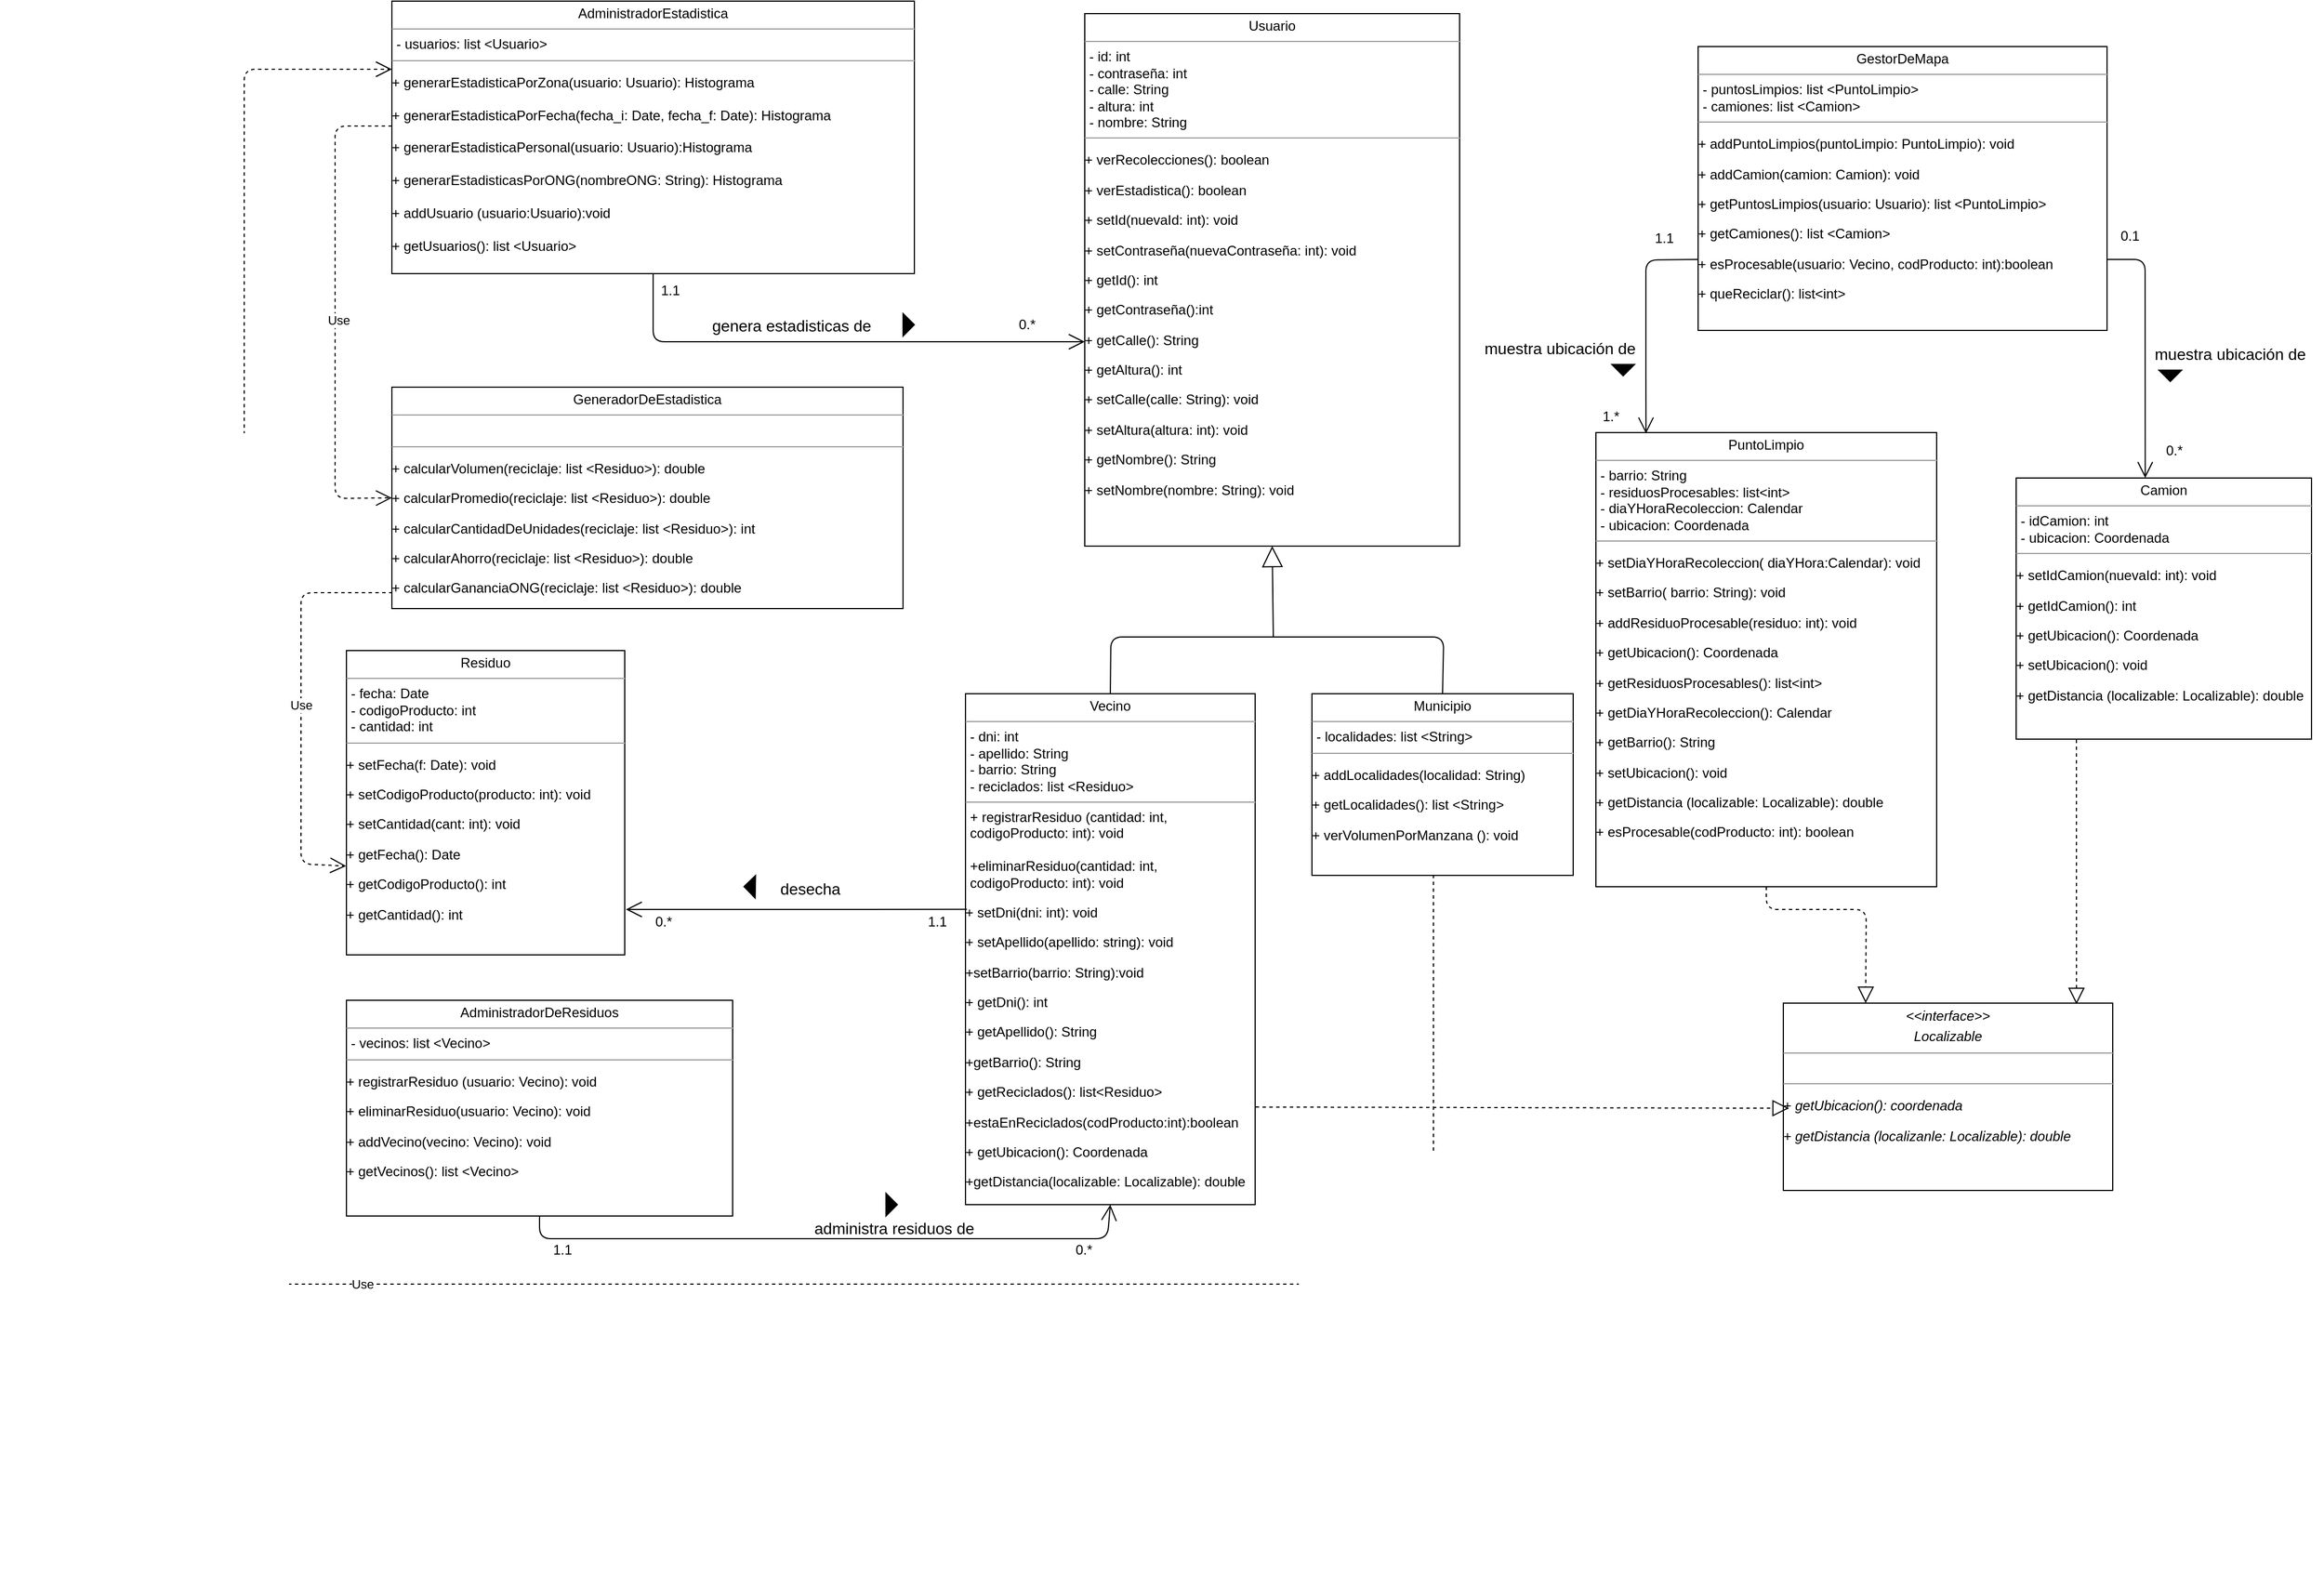 <mxfile version="10.7.7" type="google"><diagram name="Page-1" id="c4acf3e9-155e-7222-9cf6-157b1a14988f"><mxGraphModel dx="3821" dy="6069" grid="1" gridSize="10" guides="1" tooltips="1" connect="1" arrows="1" fold="1" page="1" pageScale="1" pageWidth="850" pageHeight="1100" background="#ffffff" math="0" shadow="0"><root><mxCell id="0"/><mxCell id="1" parent="0"/><mxCell id="5d2195bd80daf111-18" value="&lt;p style=&quot;margin: 0px ; margin-top: 4px ; text-align: center&quot;&gt;Usuario&lt;/p&gt;&lt;hr size=&quot;1&quot;&gt;&lt;p style=&quot;margin: 0px ; margin-left: 4px&quot;&gt;- id: int&lt;br&gt;- contraseña: int&lt;/p&gt;&lt;p style=&quot;margin: 0px ; margin-left: 4px&quot;&gt;- calle: String&lt;/p&gt;&lt;p style=&quot;margin: 0px ; margin-left: 4px&quot;&gt;- altura: int&lt;/p&gt;&lt;p style=&quot;margin: 0px ; margin-left: 4px&quot;&gt;- nombre: String&lt;/p&gt;&lt;hr size=&quot;1&quot;&gt;&lt;p style=&quot;margin: 0px ; margin-left: 4px&quot;&gt;&lt;/p&gt;&lt;p&gt;&lt;span&gt;+ verRecolecciones(): boolean&lt;/span&gt;&lt;/p&gt;&lt;p&gt;&lt;span&gt;+ verEstadistica(): boolean&lt;/span&gt;&lt;/p&gt;&lt;p&gt;+ setId(nuevaId: int): void&lt;/p&gt;&lt;p&gt;+ setContraseña(nuevaContraseña: int): void&lt;/p&gt;&lt;p&gt;+ getId(): int&lt;/p&gt;&lt;p&gt;+ getContraseña():int&lt;/p&gt;&lt;p&gt;+ getCalle(): String&lt;br&gt;&lt;/p&gt;&lt;p&gt;+ getAltura(): int&lt;/p&gt;&lt;p&gt;+ setCalle(calle: String): void&lt;br&gt;&lt;/p&gt;&lt;p&gt;+ setAltura(altura: int): void&lt;br&gt;&lt;/p&gt;&lt;div&gt;&lt;p&gt;+ getNombre(): String&lt;/p&gt;&lt;p&gt;+ setNombre(nombre: String): void&lt;/p&gt;&lt;/div&gt;&lt;p&gt;&lt;br&gt;&lt;/p&gt;" style="verticalAlign=top;align=left;overflow=fill;fontSize=12;fontFamily=Helvetica;html=1;rounded=0;shadow=0;comic=0;labelBackgroundColor=none;strokeColor=#000000;strokeWidth=1;fillColor=#ffffff;" parent="1" vertex="1"><mxGeometry x="-760" y="-5149" width="330" height="469" as="geometry"/></mxCell><mxCell id="9KZ1e23iRcrlV3_-xoG--3" value="&lt;p style=&quot;margin: 0px ; margin-top: 4px ; text-align: center&quot;&gt;Vecino&lt;/p&gt;&lt;hr size=&quot;1&quot;&gt;&lt;p style=&quot;margin: 0px ; margin-left: 4px&quot;&gt;- dni: int&lt;br&gt;&lt;/p&gt;&lt;p style=&quot;margin: 0px ; margin-left: 4px&quot;&gt;- apellido: String&lt;/p&gt;&lt;p style=&quot;margin: 0px ; margin-left: 4px&quot;&gt;&lt;span&gt;- barrio: String&lt;/span&gt;&lt;br&gt;&lt;/p&gt;&lt;p style=&quot;margin: 0px ; margin-left: 4px&quot;&gt;- reciclados: list &amp;lt;Residuo&amp;gt;&lt;span&gt;&lt;br&gt;&lt;/span&gt;&lt;/p&gt;&lt;hr size=&quot;1&quot;&gt;&lt;p style=&quot;margin: 0px ; margin-left: 4px&quot;&gt;+ registrarResiduo (cantidad: int,&amp;nbsp;&lt;/p&gt;&lt;p style=&quot;margin: 0px ; margin-left: 4px&quot;&gt;codigoProducto: int&lt;span&gt;): void&lt;/span&gt;&lt;/p&gt;&lt;p style=&quot;margin: 0px ; margin-left: 4px&quot;&gt;&lt;br&gt;&lt;/p&gt;&lt;p style=&quot;margin: 0px ; margin-left: 4px&quot;&gt;+eliminarResiduo(cantidad: int,&amp;nbsp;&lt;/p&gt;&lt;p style=&quot;margin: 0px ; margin-left: 4px&quot;&gt;codigoProducto: int): void&lt;/p&gt;&lt;p&gt;+ setDni(dni: int): void&lt;/p&gt;&lt;p&gt;+ setApellido(apellido: string): void&lt;/p&gt;&lt;p&gt;+setBarrio(barrio: String):void&lt;/p&gt;&lt;p&gt;+ getDni(): int&lt;br&gt;&lt;/p&gt;&lt;p&gt;&lt;span&gt;+ getApellido(): String&lt;/span&gt;&lt;br&gt;&lt;/p&gt;&lt;p&gt;+getBarrio(): String&lt;br&gt;&lt;/p&gt;&lt;p&gt;+ getReciclados(): list&amp;lt;Residuo&amp;gt;&lt;/p&gt;&lt;p&gt;+estaEnReciclados(codProducto:int):boolean&lt;/p&gt;&lt;p&gt;+ getUbicacion(): Coordenada&lt;/p&gt;&lt;p&gt;+getDistancia(localizable: Localizable): double&lt;/p&gt;" style="verticalAlign=top;align=left;overflow=fill;fontSize=12;fontFamily=Helvetica;html=1;rounded=0;shadow=0;comic=0;labelBackgroundColor=none;strokeColor=#000000;strokeWidth=1;fillColor=#ffffff;" parent="1" vertex="1"><mxGeometry x="-865" y="-4550" width="255" height="450" as="geometry"/></mxCell><mxCell id="jDu6iWsBwHcca5AOZ7iw-2" value="&lt;p style=&quot;margin: 0px ; margin-top: 4px ; text-align: center&quot;&gt;Municipio&lt;/p&gt;&lt;hr size=&quot;1&quot;&gt;&lt;p style=&quot;margin: 0px ; margin-left: 4px&quot;&gt;- localidades: list &amp;lt;String&amp;gt;&lt;/p&gt;&lt;hr size=&quot;1&quot;&gt;&lt;p style=&quot;margin: 0px ; margin-left: 4px&quot;&gt;&lt;/p&gt;&lt;p&gt;&lt;span&gt;+ addLocalidades(localidad: String)&lt;/span&gt;&lt;br&gt;&lt;/p&gt;&lt;div&gt;&lt;p&gt;+ getLocalidades(): list &amp;lt;String&amp;gt;&lt;/p&gt;&lt;p&gt;+ verVolumenPorManzana (): void&lt;/p&gt;&lt;p&gt;&lt;br&gt;&lt;/p&gt;&lt;p&gt;&lt;br&gt;&lt;/p&gt;&lt;/div&gt;&lt;div&gt;&lt;br&gt;&lt;/div&gt;&lt;p&gt;&lt;br&gt;&lt;/p&gt;&lt;p&gt;&lt;br&gt;&lt;/p&gt;&lt;p&gt;&lt;br&gt;&lt;/p&gt;" style="verticalAlign=top;align=left;overflow=fill;fontSize=12;fontFamily=Helvetica;html=1;rounded=0;shadow=0;comic=0;labelBackgroundColor=none;strokeColor=#000000;strokeWidth=1;fillColor=#ffffff;" parent="1" vertex="1"><mxGeometry x="-560" y="-4550" width="230" height="160" as="geometry"/></mxCell><mxCell id="jDu6iWsBwHcca5AOZ7iw-10" value="&lt;p style=&quot;margin: 0px ; margin-top: 4px ; text-align: center&quot;&gt;GestorDeMapa&lt;/p&gt;&lt;hr size=&quot;1&quot;&gt;&lt;p style=&quot;margin: 0px ; margin-left: 4px&quot;&gt;- puntosLimpios: list &amp;lt;PuntoLimpio&amp;gt;&lt;/p&gt;&lt;p style=&quot;margin: 0px ; margin-left: 4px&quot;&gt;- camiones: list &amp;lt;Camion&amp;gt;&lt;br&gt;&lt;/p&gt;&lt;hr size=&quot;1&quot;&gt;&lt;p style=&quot;margin: 0px ; margin-left: 4px&quot;&gt;&lt;/p&gt;&lt;p&gt;+ addPuntoLimpios(puntoLimpio: PuntoLimpio): void&lt;/p&gt;&lt;p&gt;+ addCamion(camion: Camion): void&lt;/p&gt;&lt;p&gt;+ getPuntosLimpios(usuario: Usuario): list &amp;lt;PuntoLimpio&amp;gt;&lt;/p&gt;&lt;p&gt;+ getCamiones(): list &amp;lt;Camion&amp;gt;&lt;/p&gt;&lt;p&gt;+ esProcesable(usuario: Vecino, codProducto: int):boolean&lt;/p&gt;&lt;p&gt;+ queReciclar(): list&amp;lt;int&amp;gt;&lt;/p&gt;&lt;p&gt;&lt;br&gt;&lt;/p&gt;&lt;p&gt;&lt;br&gt;&lt;/p&gt;" style="verticalAlign=top;align=left;overflow=fill;fontSize=12;fontFamily=Helvetica;html=1;rounded=0;shadow=0;comic=0;labelBackgroundColor=none;strokeColor=#000000;strokeWidth=1;fillColor=#ffffff;" parent="1" vertex="1"><mxGeometry x="-220" y="-5120" width="360" height="250" as="geometry"/></mxCell><mxCell id="jDu6iWsBwHcca5AOZ7iw-13" value="&lt;p style=&quot;margin: 0px ; margin-top: 4px ; text-align: center&quot;&gt;&lt;span&gt;Residuo&lt;/span&gt;&lt;br&gt;&lt;/p&gt;&lt;hr size=&quot;1&quot;&gt;&lt;p style=&quot;margin: 0px ; margin-left: 4px&quot;&gt;&lt;span&gt;- fecha: Date&lt;/span&gt;&lt;br&gt;&lt;/p&gt;&lt;p style=&quot;margin: 0px ; margin-left: 4px&quot;&gt;- codigoProducto: int&lt;/p&gt;&lt;p style=&quot;margin: 0px ; margin-left: 4px&quot;&gt;- cantidad: int&lt;/p&gt;&lt;hr size=&quot;1&quot;&gt;&lt;p style=&quot;margin: 0px ; margin-left: 4px&quot;&gt;&lt;/p&gt;&lt;p&gt;&lt;span&gt;+ setFecha(f: Date): void&lt;/span&gt;&lt;br&gt;&lt;/p&gt;&lt;p&gt;+ setCodigoProducto(producto: int): void&lt;/p&gt;&lt;p&gt;+ setCantidad(cant: int): void&lt;/p&gt;&lt;p&gt;&lt;span&gt;+ getFecha(): Date&lt;/span&gt;&lt;br&gt;&lt;/p&gt;&lt;p&gt;+ getCodigoProducto(): int&lt;/p&gt;&lt;p&gt;+ getCantidad(): int&lt;/p&gt;&lt;p&gt;&lt;br&gt;&lt;/p&gt;&lt;p&gt;&lt;br&gt;&lt;/p&gt;" style="verticalAlign=top;align=left;overflow=fill;fontSize=12;fontFamily=Helvetica;html=1;rounded=0;shadow=0;comic=0;labelBackgroundColor=none;strokeColor=#000000;strokeWidth=1;fillColor=#ffffff;" parent="1" vertex="1"><mxGeometry x="-1410" y="-4588" width="245" height="268" as="geometry"/></mxCell><mxCell id="jDu6iWsBwHcca5AOZ7iw-49" value="&lt;p style=&quot;margin: 0px ; margin-top: 4px ; text-align: center&quot;&gt;GeneradorDeEstadistica&lt;/p&gt;&lt;hr size=&quot;1&quot;&gt;&lt;p style=&quot;margin: 0px ; margin-left: 4px&quot;&gt;&lt;br&gt;&lt;/p&gt;&lt;hr size=&quot;1&quot;&gt;&lt;p style=&quot;margin: 0px ; margin-left: 4px&quot;&gt;&lt;/p&gt;&lt;p&gt;+ calcularVolumen(reciclaje: list &amp;lt;Residuo&amp;gt;): double&lt;/p&gt;&lt;p&gt;+ calcularPromedio(reciclaje: list &amp;lt;Residuo&amp;gt;): double&lt;/p&gt;&lt;p&gt;+ calcularCantidadDeUnidades(reciclaje: list &amp;lt;Residuo&amp;gt;): int&lt;br&gt;&lt;/p&gt;&lt;p&gt;+ calcularAhorro(reciclaje: list &amp;lt;Residuo&amp;gt;): double&lt;/p&gt;&lt;p&gt;+ calcularGananciaONG(reciclaje: list &amp;lt;Residuo&amp;gt;): double&lt;/p&gt;&lt;p&gt;&lt;br&gt;&lt;/p&gt;&lt;p&gt;&lt;br&gt;&lt;/p&gt;" style="verticalAlign=top;align=left;overflow=fill;fontSize=12;fontFamily=Helvetica;html=1;rounded=0;shadow=0;comic=0;labelBackgroundColor=none;strokeColor=#000000;strokeWidth=1;fillColor=#ffffff;" parent="1" vertex="1"><mxGeometry x="-1370" y="-4820" width="450" height="195" as="geometry"/></mxCell><mxCell id="jDu6iWsBwHcca5AOZ7iw-65" value="" style="endArrow=open;endFill=1;endSize=12;html=1;exitX=0.005;exitY=0.422;exitDx=0;exitDy=0;exitPerimeter=0;" parent="1" source="9KZ1e23iRcrlV3_-xoG--3" edge="1"><mxGeometry width="160" relative="1" as="geometry"><mxPoint x="-863" y="-4370" as="sourcePoint"/><mxPoint x="-1164" y="-4360" as="targetPoint"/><Array as="points"><mxPoint x="-970" y="-4360"/></Array></mxGeometry></mxCell><mxCell id="jDu6iWsBwHcca5AOZ7iw-66" value="" style="text;strokeColor=none;fillColor=none;align=left;verticalAlign=middle;spacingTop=-1;spacingLeft=4;spacingRight=4;rotatable=0;labelPosition=right;points=[];portConstraint=eastwest;" parent="1" vertex="1"><mxGeometry x="-1715" y="-3780" width="20" height="14" as="geometry"/></mxCell><mxCell id="OGN8sJ5n_O8ebALxnUcp-11" value="&lt;p style=&quot;margin: 0px ; margin-top: 4px ; text-align: center&quot;&gt;&lt;span&gt;AdministradorEstadistica&lt;/span&gt;&lt;br&gt;&lt;/p&gt;&lt;hr size=&quot;1&quot;&gt;&lt;p style=&quot;margin: 0px ; margin-left: 4px&quot;&gt;- usuarios: list &amp;lt;Usuario&amp;gt;&lt;/p&gt;&lt;hr size=&quot;1&quot;&gt;&lt;p style=&quot;margin: 0px ; margin-left: 4px&quot;&gt;&lt;/p&gt;&lt;p&gt;&lt;/p&gt;+ generarEstadisticaPorZona(usuario: Usuario): Histograma&lt;br&gt;&lt;br&gt;+ generarEstadisticaPorFecha(fecha_i: Date, fecha_f: Date): Histograma&lt;br&gt;&lt;br&gt;+ generarEstadisticaPersonal(usuario: Usuario):Histograma&lt;br&gt;&lt;br&gt;+ generarEstadisticasPorONG(nombreONG: String): Histograma&lt;br&gt;&lt;div&gt;&lt;br&gt;&lt;/div&gt;&lt;div&gt;+ addUsuario (usuario:Usuario):void&lt;/div&gt;&lt;div&gt;&lt;br&gt;&lt;/div&gt;&lt;div&gt;+ getUsuarios(): list &amp;lt;Usuario&amp;gt;&lt;/div&gt;&lt;p&gt;&lt;br&gt;&lt;/p&gt;&lt;p&gt;&lt;br&gt;&lt;/p&gt;" style="verticalAlign=top;align=left;overflow=fill;fontSize=12;fontFamily=Helvetica;html=1;rounded=0;shadow=0;comic=0;labelBackgroundColor=none;strokeColor=#000000;strokeWidth=1;fillColor=#ffffff;" parent="1" vertex="1"><mxGeometry x="-1370" y="-5160" width="460" height="240" as="geometry"/></mxCell><mxCell id="OGN8sJ5n_O8ebALxnUcp-12" value="&lt;p style=&quot;margin: 0px ; margin-top: 4px ; text-align: center&quot;&gt;AdministradorDeResiduos&lt;/p&gt;&lt;hr size=&quot;1&quot;&gt;&lt;p style=&quot;margin: 0px ; margin-left: 4px&quot;&gt;- vecinos: list &amp;lt;Vecino&amp;gt;&lt;/p&gt;&lt;hr size=&quot;1&quot;&gt;&lt;p style=&quot;margin: 0px ; margin-left: 4px&quot;&gt;&lt;/p&gt;&lt;p&gt;+ registrarResiduo (usuario: Vecino): void&lt;/p&gt;&lt;p&gt;+ eliminarResiduo(usuario: Vecino): void&lt;/p&gt;&lt;p&gt;+ addVecino(vecino: Vecino): void&lt;/p&gt;&lt;p&gt;+ getVecinos(): list &amp;lt;Vecino&amp;gt;&lt;/p&gt;&lt;p&gt;&lt;br&gt;&lt;/p&gt;&lt;p&gt;&lt;br&gt;&lt;/p&gt;&lt;p&gt;&lt;br&gt;&lt;/p&gt;" style="verticalAlign=top;align=left;overflow=fill;fontSize=12;fontFamily=Helvetica;html=1;rounded=0;shadow=0;comic=0;labelBackgroundColor=none;strokeColor=#000000;strokeWidth=1;fillColor=#ffffff;" parent="1" vertex="1"><mxGeometry x="-1410" y="-4280" width="340" height="190" as="geometry"/></mxCell><mxCell id="OGN8sJ5n_O8ebALxnUcp-14" value="" style="endArrow=block;endSize=16;endFill=0;html=1;entryX=0.5;entryY=1;entryDx=0;entryDy=0;" parent="1" target="5d2195bd80daf111-18" edge="1"><mxGeometry x="0.45" y="58" width="160" relative="1" as="geometry"><mxPoint x="-594" y="-4600" as="sourcePoint"/><mxPoint x="-590" y="-4500" as="targetPoint"/><Array as="points"/><mxPoint as="offset"/></mxGeometry></mxCell><mxCell id="OGN8sJ5n_O8ebALxnUcp-18" value="Use" style="endArrow=open;endSize=12;dashed=1;html=1;exitX=0.001;exitY=0.928;exitDx=0;exitDy=0;exitPerimeter=0;entryX=-0.001;entryY=0.708;entryDx=0;entryDy=0;entryPerimeter=0;" parent="1" source="jDu6iWsBwHcca5AOZ7iw-49" target="jDu6iWsBwHcca5AOZ7iw-13" edge="1"><mxGeometry width="160" relative="1" as="geometry"><mxPoint x="-1715" y="-4510.5" as="sourcePoint"/><mxPoint x="-1412" y="-4400" as="targetPoint"/><Array as="points"><mxPoint x="-1400" y="-4639"/><mxPoint x="-1450" y="-4639"/><mxPoint x="-1450" y="-4400"/></Array></mxGeometry></mxCell><mxCell id="OGN8sJ5n_O8ebALxnUcp-19" value="" style="endArrow=open;endFill=1;endSize=12;html=1;exitX=0.5;exitY=1;exitDx=0;exitDy=0;" parent="1" source="OGN8sJ5n_O8ebALxnUcp-11" edge="1"><mxGeometry width="160" relative="1" as="geometry"><mxPoint x="-1250" y="-4675.143" as="sourcePoint"/><mxPoint x="-760" y="-4860" as="targetPoint"/><Array as="points"><mxPoint x="-1140" y="-4860"/></Array></mxGeometry></mxCell><mxCell id="OGN8sJ5n_O8ebALxnUcp-21" value="Use" style="endArrow=open;endSize=12;dashed=1;html=1;entryX=0;entryY=0.5;entryDx=0;entryDy=0;" parent="1" target="jDu6iWsBwHcca5AOZ7iw-49" edge="1"><mxGeometry x="0.031" y="3" width="160" relative="1" as="geometry"><mxPoint x="-1370" y="-5050" as="sourcePoint"/><mxPoint x="-1150" y="-4760" as="targetPoint"/><Array as="points"><mxPoint x="-1420" y="-5050"/><mxPoint x="-1420" y="-4722"/></Array><mxPoint as="offset"/></mxGeometry></mxCell><mxCell id="SG-xKh4PKaCObk60wl5Y-2" value="" style="endArrow=open;endFill=1;endSize=12;html=1;exitX=0;exitY=0.75;exitDx=0;exitDy=0;entryX=0.147;entryY=0.002;entryDx=0;entryDy=0;entryPerimeter=0;" parent="1" source="jDu6iWsBwHcca5AOZ7iw-10" target="OGN8sJ5n_O8ebALxnUcp-24" edge="1"><mxGeometry width="160" relative="1" as="geometry"><mxPoint x="-1130" y="-4700" as="sourcePoint"/><mxPoint x="-266" y="-4750" as="targetPoint"/><Array as="points"><mxPoint x="-266" y="-4932"/><mxPoint x="-266" y="-4840"/></Array></mxGeometry></mxCell><mxCell id="SG-xKh4PKaCObk60wl5Y-3" value="" style="endArrow=open;endFill=1;endSize=12;html=1;exitX=1;exitY=0.75;exitDx=0;exitDy=0;entryX=0.437;entryY=0;entryDx=0;entryDy=0;entryPerimeter=0;" parent="1" source="jDu6iWsBwHcca5AOZ7iw-10" target="OGN8sJ5n_O8ebALxnUcp-23" edge="1"><mxGeometry width="160" relative="1" as="geometry"><mxPoint x="280.088" y="-4932.559" as="sourcePoint"/><mxPoint x="171.941" y="-4730.176" as="targetPoint"/><Array as="points"><mxPoint x="173.5" y="-4932.5"/></Array></mxGeometry></mxCell><mxCell id="SG-xKh4PKaCObk60wl5Y-4" value="" style="endArrow=none;html=1;entryX=0.5;entryY=0;entryDx=0;entryDy=0;exitX=0.5;exitY=0;exitDx=0;exitDy=0;" parent="1" source="9KZ1e23iRcrlV3_-xoG--3" target="jDu6iWsBwHcca5AOZ7iw-2" edge="1"><mxGeometry width="50" height="50" relative="1" as="geometry"><mxPoint x="-740" y="-4490" as="sourcePoint"/><mxPoint x="-220" y="-4419.983" as="targetPoint"/><Array as="points"><mxPoint x="-737" y="-4600"/><mxPoint x="-600" y="-4600"/><mxPoint x="-444" y="-4600"/></Array></mxGeometry></mxCell><mxCell id="OGN8sJ5n_O8ebALxnUcp-23" value="&lt;p style=&quot;margin: 0px ; margin-top: 4px ; text-align: center&quot;&gt;Camion&lt;/p&gt;&lt;hr size=&quot;1&quot;&gt;&lt;p style=&quot;margin: 0px ; margin-left: 4px&quot;&gt;- idCamion: int&lt;/p&gt;&lt;p style=&quot;margin: 0px ; margin-left: 4px&quot;&gt;- ubicacion: Coordenada&lt;br&gt;&lt;/p&gt;&lt;hr size=&quot;1&quot;&gt;&lt;p style=&quot;margin: 0px ; margin-left: 4px&quot;&gt;&lt;/p&gt;&lt;p&gt;+ setIdCamion(nuevaId: int): void&amp;nbsp;&lt;/p&gt;&lt;p&gt;+ getIdCamion(): int&lt;/p&gt;&lt;p&gt;+ getUbicacion(): Coordenada&lt;/p&gt;&lt;p&gt;+ setUbicacion(): void&lt;/p&gt;&lt;p&gt;+ getDistancia (localizable: Localizable): double&lt;/p&gt;&lt;div&gt;&lt;br&gt;&lt;/div&gt;&lt;p&gt;&lt;br&gt;&lt;/p&gt;&lt;p&gt;&lt;br&gt;&lt;/p&gt;&lt;p&gt;&lt;br&gt;&lt;/p&gt;" style="verticalAlign=top;align=left;overflow=fill;fontSize=12;fontFamily=Helvetica;html=1;rounded=0;shadow=0;comic=0;labelBackgroundColor=none;strokeColor=#000000;strokeWidth=1;fillColor=#ffffff;" parent="1" vertex="1"><mxGeometry x="60" y="-4740" width="260" height="230" as="geometry"/></mxCell><mxCell id="OGN8sJ5n_O8ebALxnUcp-24" value="&lt;p style=&quot;margin: 0px ; margin-top: 4px ; text-align: center&quot;&gt;PuntoLimpio&lt;/p&gt;&lt;hr size=&quot;1&quot;&gt;&lt;p style=&quot;margin: 0px ; margin-left: 4px&quot;&gt;&lt;span&gt;- barrio: String&lt;/span&gt;&lt;br&gt;&lt;/p&gt;&lt;p style=&quot;margin: 0px ; margin-left: 4px&quot;&gt;- residuosProcesables: list&amp;lt;int&amp;gt;&lt;/p&gt;&lt;p style=&quot;margin: 0px ; margin-left: 4px&quot;&gt;- diaYHoraRecoleccion: Calendar&amp;nbsp;&lt;/p&gt;&lt;p style=&quot;margin: 0px ; margin-left: 4px&quot;&gt;- ubicacion: Coordenada&lt;/p&gt;&lt;hr size=&quot;1&quot;&gt;&lt;p style=&quot;margin: 0px ; margin-left: 4px&quot;&gt;&lt;/p&gt;&lt;p&gt;&lt;span&gt;+ setDiaYHoraRecoleccion( diaYHora:Calendar): void&lt;/span&gt;&lt;br&gt;&lt;/p&gt;&lt;p&gt;+ setBarrio( barrio: String): void&lt;br&gt;&lt;/p&gt;&lt;p&gt;+ addResiduoProcesable(residuo: int): void&lt;br&gt;&lt;/p&gt;&lt;p&gt;+ getUbicacion(): Coordenada&lt;/p&gt;&lt;p&gt;+ getResiduosProcesables(): list&amp;lt;int&amp;gt;&lt;/p&gt;&lt;p&gt;+ getDiaYHoraRecoleccion(): Calendar&lt;/p&gt;&lt;p&gt;+ getBarrio(): String&lt;br&gt;&lt;/p&gt;&lt;p&gt;+ setUbicacion(): void&lt;br&gt;&lt;/p&gt;&lt;p&gt;+ getDistancia (localizable: Localizable): double&lt;/p&gt;&lt;p&gt;+ esProcesable(codProducto: int): boolean&lt;/p&gt;&lt;p&gt;&lt;br&gt;&lt;/p&gt;" style="verticalAlign=top;align=left;overflow=fill;fontSize=12;fontFamily=Helvetica;html=1;rounded=0;shadow=0;comic=0;labelBackgroundColor=none;strokeColor=#000000;strokeWidth=1;fillColor=#ffffff;" parent="1" vertex="1"><mxGeometry x="-310" y="-4780" width="300" height="400" as="geometry"/></mxCell><mxCell id="SG-xKh4PKaCObk60wl5Y-8" value="1.1" style="text;html=1;resizable=0;points=[];autosize=1;align=left;verticalAlign=top;spacingTop=-4;" parent="1" vertex="1"><mxGeometry x="-260" y="-4961" width="30" height="20" as="geometry"/></mxCell><mxCell id="SG-xKh4PKaCObk60wl5Y-9" value="1.*" style="text;html=1;resizable=0;points=[];autosize=1;align=left;verticalAlign=top;spacingTop=-4;" parent="1" vertex="1"><mxGeometry x="-306" y="-4804" width="30" height="20" as="geometry"/></mxCell><mxCell id="SG-xKh4PKaCObk60wl5Y-10" value="0.1" style="text;html=1;resizable=0;points=[];autosize=1;align=left;verticalAlign=top;spacingTop=-4;" parent="1" vertex="1"><mxGeometry x="150" y="-4963" width="30" height="20" as="geometry"/></mxCell><mxCell id="SG-xKh4PKaCObk60wl5Y-11" value="0.*" style="text;html=1;resizable=0;points=[];autosize=1;align=left;verticalAlign=top;spacingTop=-4;" parent="1" vertex="1"><mxGeometry x="190" y="-4774" width="30" height="20" as="geometry"/></mxCell><mxCell id="SG-xKh4PKaCObk60wl5Y-12" value="0.*" style="text;html=1;resizable=0;points=[];autosize=1;align=left;verticalAlign=top;spacingTop=-4;" parent="1" vertex="1"><mxGeometry x="-1140" y="-4359" width="30" height="20" as="geometry"/></mxCell><mxCell id="SG-xKh4PKaCObk60wl5Y-13" value="1.1" style="text;html=1;resizable=0;points=[];autosize=1;align=left;verticalAlign=top;spacingTop=-4;" parent="1" vertex="1"><mxGeometry x="-900" y="-4359" width="30" height="20" as="geometry"/></mxCell><mxCell id="SG-xKh4PKaCObk60wl5Y-14" value="&lt;font style=&quot;font-size: 14px&quot;&gt;desecha&lt;/font&gt;" style="text;html=1;resizable=0;points=[];autosize=1;align=left;verticalAlign=top;spacingTop=-4;" parent="1" vertex="1"><mxGeometry x="-1030" y="-4389" width="70" height="20" as="geometry"/></mxCell><mxCell id="SG-xKh4PKaCObk60wl5Y-15" value="" style="triangle;whiteSpace=wrap;html=1;rotation=1;direction=west;fillColor=#000000;" parent="1" vertex="1"><mxGeometry x="-1060" y="-4390" width="10" height="20" as="geometry"/></mxCell><mxCell id="SG-xKh4PKaCObk60wl5Y-17" value="&lt;span style=&quot;font-size: 14px&quot;&gt;muestra ubicación de&lt;/span&gt;" style="text;html=1;resizable=0;points=[];autosize=1;align=left;verticalAlign=top;spacingTop=-4;" parent="1" vertex="1"><mxGeometry x="-410" y="-4865" width="150" height="20" as="geometry"/></mxCell><mxCell id="SG-xKh4PKaCObk60wl5Y-18" value="&lt;font style=&quot;font-size: 14px&quot;&gt;muestra ubicación de&lt;/font&gt;" style="text;html=1;resizable=0;points=[];autosize=1;align=left;verticalAlign=top;spacingTop=-4;" parent="1" vertex="1"><mxGeometry x="180" y="-4860" width="150" height="20" as="geometry"/></mxCell><mxCell id="SG-xKh4PKaCObk60wl5Y-19" value="" style="triangle;whiteSpace=wrap;html=1;rotation=-90;direction=west;fillColor=#000000;" parent="1" vertex="1"><mxGeometry x="-291" y="-4845" width="10" height="20" as="geometry"/></mxCell><mxCell id="SG-xKh4PKaCObk60wl5Y-20" value="" style="triangle;whiteSpace=wrap;html=1;rotation=-90;direction=west;fillColor=#000000;" parent="1" vertex="1"><mxGeometry x="190.667" y="-4840" width="10" height="20" as="geometry"/></mxCell><mxCell id="SG-xKh4PKaCObk60wl5Y-26" value="&lt;font style=&quot;font-size: 14px&quot;&gt;genera estadisticas de&lt;/font&gt;" style="text;html=1;resizable=0;points=[];autosize=1;align=left;verticalAlign=top;spacingTop=-4;" parent="1" vertex="1"><mxGeometry x="-1090" y="-4885" width="160" height="20" as="geometry"/></mxCell><mxCell id="SG-xKh4PKaCObk60wl5Y-27" value="" style="triangle;whiteSpace=wrap;html=1;rotation=180;direction=west;fillColor=#000000;" parent="1" vertex="1"><mxGeometry x="-920" y="-4884.952" width="10" height="20" as="geometry"/></mxCell><mxCell id="SG-xKh4PKaCObk60wl5Y-31" value="0.*" style="text;html=1;resizable=0;points=[];autosize=1;align=left;verticalAlign=top;spacingTop=-4;" parent="1" vertex="1"><mxGeometry x="-820" y="-4885" width="30" height="20" as="geometry"/></mxCell><mxCell id="SG-xKh4PKaCObk60wl5Y-32" value="1.1" style="text;html=1;resizable=0;points=[];autosize=1;align=left;verticalAlign=top;spacingTop=-4;" parent="1" vertex="1"><mxGeometry x="-1135" y="-4915" width="30" height="20" as="geometry"/></mxCell><mxCell id="SG-xKh4PKaCObk60wl5Y-33" value="Use" style="endArrow=open;endSize=12;dashed=1;html=1;exitX=0.465;exitY=0.997;exitDx=0;exitDy=0;exitPerimeter=0;entryX=0;entryY=0.25;entryDx=0;entryDy=0;" parent="1" source="jDu6iWsBwHcca5AOZ7iw-2" target="OGN8sJ5n_O8ebALxnUcp-11" edge="1"><mxGeometry width="160" relative="1" as="geometry"><mxPoint x="-550" y="-4190" as="sourcePoint"/><mxPoint x="-390" y="-4190" as="targetPoint"/><Array as="points"><mxPoint x="-453" y="-4030"/><mxPoint x="-1500" y="-4030"/><mxPoint x="-1500" y="-5100"/></Array></mxGeometry></mxCell><mxCell id="7mobV77-0E7ZZXzvt4d1-3" value="" style="endArrow=open;endFill=1;endSize=12;html=1;exitX=0.5;exitY=1;exitDx=0;exitDy=0;entryX=0.5;entryY=1;entryDx=0;entryDy=0;" parent="1" source="OGN8sJ5n_O8ebALxnUcp-12" target="9KZ1e23iRcrlV3_-xoG--3" edge="1"><mxGeometry width="160" relative="1" as="geometry"><mxPoint x="-1240" y="-4070" as="sourcePoint"/><mxPoint x="-870" y="-4070" as="targetPoint"/><Array as="points"><mxPoint x="-1240" y="-4070"/><mxPoint x="-1040" y="-4070"/><mxPoint x="-740" y="-4070"/></Array></mxGeometry></mxCell><mxCell id="7mobV77-0E7ZZXzvt4d1-4" value="1.1" style="text;html=1;resizable=0;points=[];autosize=1;align=left;verticalAlign=top;spacingTop=-4;" parent="1" vertex="1"><mxGeometry x="-1230" y="-4070" width="30" height="20" as="geometry"/></mxCell><mxCell id="7mobV77-0E7ZZXzvt4d1-5" value="0.*" style="text;html=1;resizable=0;points=[];autosize=1;align=left;verticalAlign=top;spacingTop=-4;" parent="1" vertex="1"><mxGeometry x="-770" y="-4070" width="30" height="20" as="geometry"/></mxCell><mxCell id="7mobV77-0E7ZZXzvt4d1-6" value="" style="triangle;whiteSpace=wrap;html=1;rotation=180;direction=west;fillColor=#000000;" parent="1" vertex="1"><mxGeometry x="-935" y="-4110" width="10" height="20" as="geometry"/></mxCell><mxCell id="7mobV77-0E7ZZXzvt4d1-8" value="&lt;span style=&quot;font-size: 14px&quot;&gt;administra residuos de&lt;/span&gt;" style="text;html=1;resizable=0;points=[];autosize=1;align=left;verticalAlign=top;spacingTop=-4;" parent="1" vertex="1"><mxGeometry x="-1000" y="-4090" width="160" height="20" as="geometry"/></mxCell><mxCell id="yRCeQH3DbwAjQWV5uz9I-1" value="&lt;p style=&quot;margin: 0px ; margin-top: 4px ; text-align: center&quot;&gt;&lt;i&gt;&amp;lt;&amp;lt;interface&amp;gt;&amp;gt;&lt;/i&gt;&lt;/p&gt;&lt;p style=&quot;margin: 0px ; margin-top: 4px ; text-align: center&quot;&gt;&lt;i&gt;Localizable&lt;/i&gt;&lt;/p&gt;&lt;hr size=&quot;1&quot;&gt;&lt;p style=&quot;margin: 0px ; margin-left: 4px&quot;&gt;&lt;br&gt;&lt;/p&gt;&lt;hr size=&quot;1&quot;&gt;&lt;p style=&quot;margin: 0px ; margin-left: 4px&quot;&gt;&lt;/p&gt;&lt;p&gt;&lt;i&gt;+ getUbicacion(): coordenada&lt;/i&gt;&lt;/p&gt;&lt;p&gt;&lt;i&gt;+ getDistancia (localizanle: Localizable): double&lt;/i&gt;&lt;/p&gt;&lt;p&gt;&lt;br&gt;&lt;/p&gt;&lt;div&gt;&lt;br&gt;&lt;/div&gt;&lt;p&gt;&lt;br&gt;&lt;/p&gt;&lt;p&gt;&lt;br&gt;&lt;/p&gt;&lt;p&gt;&lt;br&gt;&lt;/p&gt;" style="verticalAlign=top;align=left;overflow=fill;fontSize=12;fontFamily=Helvetica;html=1;rounded=0;shadow=0;comic=0;labelBackgroundColor=none;strokeColor=#000000;strokeWidth=1;fillColor=#ffffff;" parent="1" vertex="1"><mxGeometry x="-145" y="-4277.5" width="290" height="165" as="geometry"/></mxCell><mxCell id="yRCeQH3DbwAjQWV5uz9I-2" value="" style="endArrow=block;dashed=1;endFill=0;endSize=12;html=1;exitX=1.002;exitY=0.809;exitDx=0;exitDy=0;exitPerimeter=0;entryX=0.017;entryY=0.561;entryDx=0;entryDy=0;entryPerimeter=0;" parent="1" source="9KZ1e23iRcrlV3_-xoG--3" target="yRCeQH3DbwAjQWV5uz9I-1" edge="1"><mxGeometry width="160" relative="1" as="geometry"><mxPoint x="-220" y="-4300" as="sourcePoint"/><mxPoint x="-170" y="-4185" as="targetPoint"/></mxGeometry></mxCell><mxCell id="yRCeQH3DbwAjQWV5uz9I-4" value="" style="endArrow=block;dashed=1;endFill=0;endSize=12;html=1;exitX=0.5;exitY=1;exitDx=0;exitDy=0;entryX=0.25;entryY=0;entryDx=0;entryDy=0;" parent="1" source="OGN8sJ5n_O8ebALxnUcp-24" target="yRCeQH3DbwAjQWV5uz9I-1" edge="1"><mxGeometry width="160" relative="1" as="geometry"><mxPoint x="60" y="-4359" as="sourcePoint"/><mxPoint x="560" y="-4359" as="targetPoint"/><Array as="points"><mxPoint x="-160" y="-4360"/><mxPoint x="-72" y="-4360"/></Array></mxGeometry></mxCell><mxCell id="yRCeQH3DbwAjQWV5uz9I-5" value="" style="endArrow=block;dashed=1;endFill=0;endSize=12;html=1;entryX=0.89;entryY=0.006;entryDx=0;entryDy=0;entryPerimeter=0;exitX=0.204;exitY=1.002;exitDx=0;exitDy=0;exitPerimeter=0;" parent="1" source="OGN8sJ5n_O8ebALxnUcp-23" target="yRCeQH3DbwAjQWV5uz9I-1" edge="1"><mxGeometry width="160" relative="1" as="geometry"><mxPoint x="113" y="-4500" as="sourcePoint"/><mxPoint x="560" y="-4380.5" as="targetPoint"/></mxGeometry></mxCell></root></mxGraphModel></diagram></mxfile>